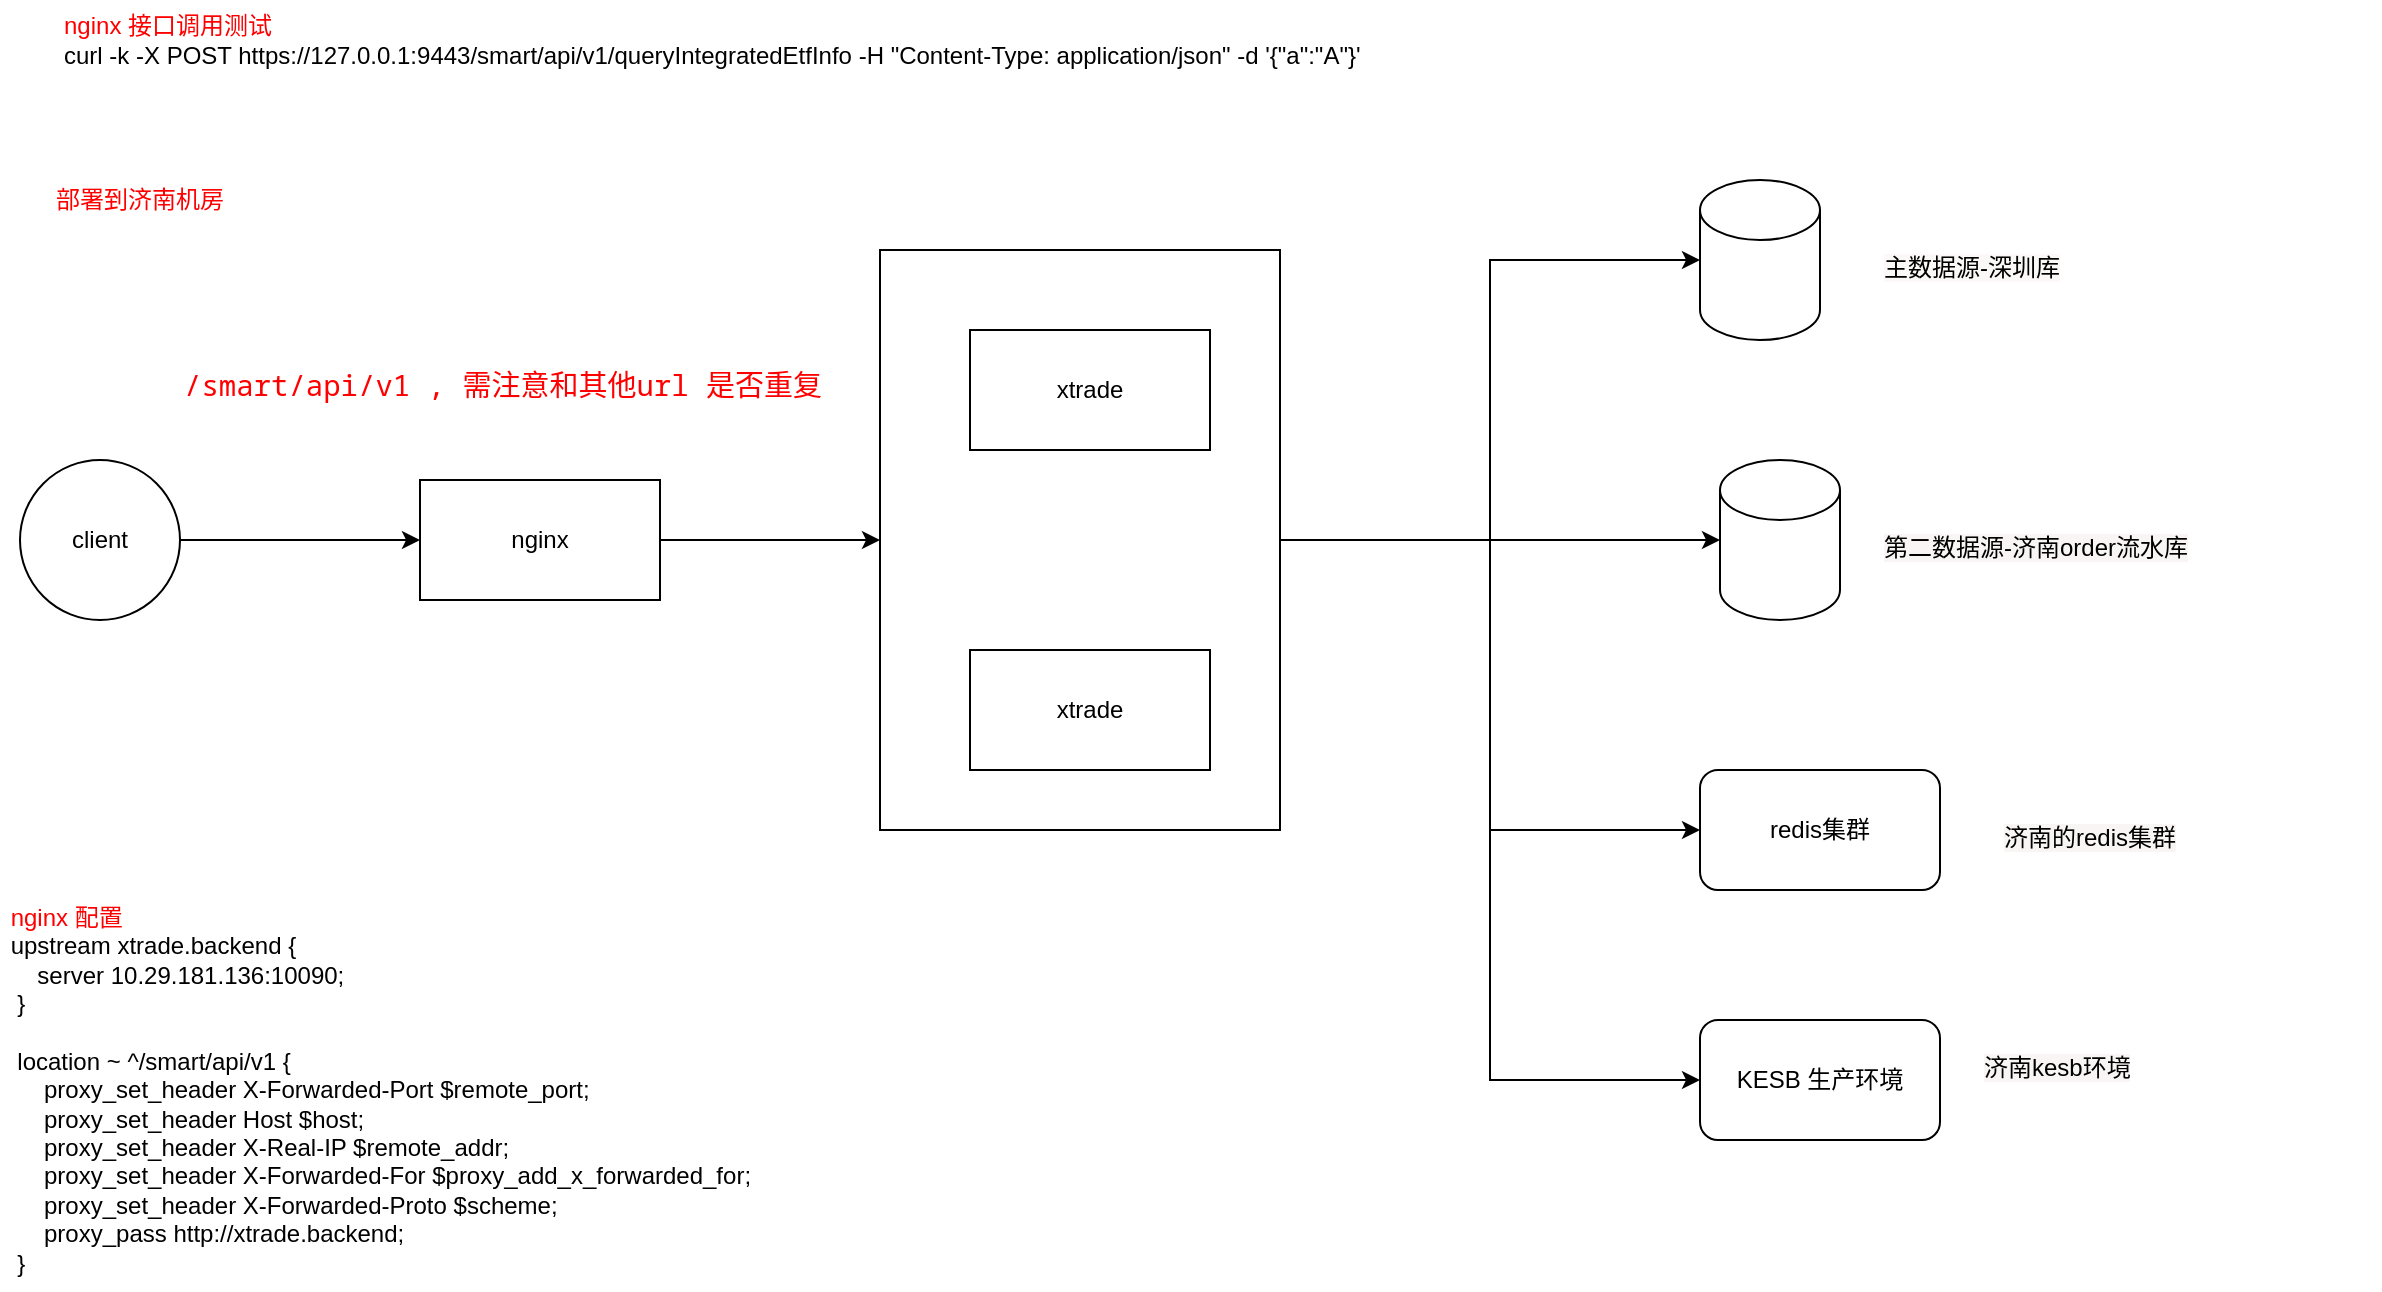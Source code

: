 <mxfile version="26.2.14">
  <diagram name="第 1 页" id="ij-Bpu87PRGgK9VtJWu_">
    <mxGraphModel dx="1426" dy="838" grid="1" gridSize="10" guides="1" tooltips="1" connect="1" arrows="1" fold="1" page="1" pageScale="1" pageWidth="1169" pageHeight="827" math="0" shadow="0">
      <root>
        <mxCell id="0" />
        <mxCell id="1" parent="0" />
        <mxCell id="zA1tRB65HFr1dKg4BN0M-9" style="edgeStyle=orthogonalEdgeStyle;rounded=0;orthogonalLoop=1;jettySize=auto;html=1;entryX=0;entryY=0.5;entryDx=0;entryDy=0;" edge="1" parent="1" source="zA1tRB65HFr1dKg4BN0M-2" target="zA1tRB65HFr1dKg4BN0M-6">
          <mxGeometry relative="1" as="geometry" />
        </mxCell>
        <mxCell id="zA1tRB65HFr1dKg4BN0M-2" value="nginx" style="rounded=0;whiteSpace=wrap;html=1;" vertex="1" parent="1">
          <mxGeometry x="290" y="370" width="120" height="60" as="geometry" />
        </mxCell>
        <mxCell id="zA1tRB65HFr1dKg4BN0M-8" style="edgeStyle=orthogonalEdgeStyle;rounded=0;orthogonalLoop=1;jettySize=auto;html=1;" edge="1" parent="1" source="zA1tRB65HFr1dKg4BN0M-3" target="zA1tRB65HFr1dKg4BN0M-2">
          <mxGeometry relative="1" as="geometry" />
        </mxCell>
        <mxCell id="zA1tRB65HFr1dKg4BN0M-3" value="client" style="ellipse;whiteSpace=wrap;html=1;aspect=fixed;" vertex="1" parent="1">
          <mxGeometry x="90" y="360" width="80" height="80" as="geometry" />
        </mxCell>
        <mxCell id="zA1tRB65HFr1dKg4BN0M-14" style="edgeStyle=orthogonalEdgeStyle;rounded=0;orthogonalLoop=1;jettySize=auto;html=1;" edge="1" parent="1" source="zA1tRB65HFr1dKg4BN0M-6" target="zA1tRB65HFr1dKg4BN0M-10">
          <mxGeometry relative="1" as="geometry" />
        </mxCell>
        <mxCell id="zA1tRB65HFr1dKg4BN0M-15" style="edgeStyle=orthogonalEdgeStyle;rounded=0;orthogonalLoop=1;jettySize=auto;html=1;" edge="1" parent="1" source="zA1tRB65HFr1dKg4BN0M-6" target="zA1tRB65HFr1dKg4BN0M-11">
          <mxGeometry relative="1" as="geometry" />
        </mxCell>
        <mxCell id="zA1tRB65HFr1dKg4BN0M-17" style="edgeStyle=orthogonalEdgeStyle;rounded=0;orthogonalLoop=1;jettySize=auto;html=1;" edge="1" parent="1" source="zA1tRB65HFr1dKg4BN0M-6" target="zA1tRB65HFr1dKg4BN0M-16">
          <mxGeometry relative="1" as="geometry" />
        </mxCell>
        <mxCell id="zA1tRB65HFr1dKg4BN0M-20" style="edgeStyle=orthogonalEdgeStyle;rounded=0;orthogonalLoop=1;jettySize=auto;html=1;entryX=0;entryY=0.5;entryDx=0;entryDy=0;" edge="1" parent="1" source="zA1tRB65HFr1dKg4BN0M-6" target="zA1tRB65HFr1dKg4BN0M-19">
          <mxGeometry relative="1" as="geometry" />
        </mxCell>
        <mxCell id="zA1tRB65HFr1dKg4BN0M-6" value="" style="rounded=0;whiteSpace=wrap;html=1;" vertex="1" parent="1">
          <mxGeometry x="520" y="255" width="200" height="290" as="geometry" />
        </mxCell>
        <mxCell id="zA1tRB65HFr1dKg4BN0M-4" value="xtrade" style="rounded=0;whiteSpace=wrap;html=1;" vertex="1" parent="1">
          <mxGeometry x="565" y="295" width="120" height="60" as="geometry" />
        </mxCell>
        <mxCell id="zA1tRB65HFr1dKg4BN0M-5" value="xtrade" style="rounded=0;whiteSpace=wrap;html=1;" vertex="1" parent="1">
          <mxGeometry x="565" y="455" width="120" height="60" as="geometry" />
        </mxCell>
        <mxCell id="zA1tRB65HFr1dKg4BN0M-7" value="&lt;div style=&quot;font-family: &amp;quot;Cascadia Code&amp;quot;, &amp;quot;Noto Sans Mono&amp;quot;, &amp;quot;Courier New&amp;quot;, &amp;quot;Noto Sans CJK SC&amp;quot;, 微软雅黑, Consolas, &amp;quot;Courier New&amp;quot;, monospace; font-weight: normal; font-size: 14.5px; line-height: 20px; white-space: pre;&quot;&gt;&lt;div style=&quot;&quot;&gt;&lt;span style=&quot;background-color: light-dark(#ffffff, var(--ge-dark-color, #121212));&quot;&gt;&lt;font style=&quot;color: rgb(255, 0, 0);&quot;&gt;/smart/api/v1 , 需注意和其他url 是否重复&lt;/font&gt;&lt;/span&gt;&lt;/div&gt;&lt;/div&gt;" style="text;whiteSpace=wrap;html=1;" vertex="1" parent="1">
          <mxGeometry x="170" y="305" width="140" height="40" as="geometry" />
        </mxCell>
        <mxCell id="zA1tRB65HFr1dKg4BN0M-10" value="" style="shape=cylinder3;whiteSpace=wrap;html=1;boundedLbl=1;backgroundOutline=1;size=15;" vertex="1" parent="1">
          <mxGeometry x="930" y="220" width="60" height="80" as="geometry" />
        </mxCell>
        <mxCell id="zA1tRB65HFr1dKg4BN0M-11" value="" style="shape=cylinder3;whiteSpace=wrap;html=1;boundedLbl=1;backgroundOutline=1;size=15;" vertex="1" parent="1">
          <mxGeometry x="940" y="360" width="60" height="80" as="geometry" />
        </mxCell>
        <mxCell id="zA1tRB65HFr1dKg4BN0M-12" value="&lt;span style=&quot;color: rgb(0, 0, 0); font-family: Helvetica; font-size: 12px; font-style: normal; font-variant-ligatures: normal; font-variant-caps: normal; font-weight: 400; letter-spacing: normal; orphans: 2; text-align: center; text-indent: 0px; text-transform: none; widows: 2; word-spacing: 0px; -webkit-text-stroke-width: 0px; white-space: normal; text-decoration-thickness: initial; text-decoration-style: initial; text-decoration-color: initial; float: none; background-color: light-dark(rgb(249, 245, 245), rgb(34, 34, 34)); display: inline !important;&quot;&gt;第二数据源-济南order流水库&lt;/span&gt;" style="text;whiteSpace=wrap;html=1;" vertex="1" parent="1">
          <mxGeometry x="1020" y="390" width="190" height="40" as="geometry" />
        </mxCell>
        <mxCell id="zA1tRB65HFr1dKg4BN0M-13" value="&lt;span style=&quot;color: rgb(0, 0, 0); font-family: Helvetica; font-size: 12px; font-style: normal; font-variant-ligatures: normal; font-variant-caps: normal; font-weight: 400; letter-spacing: normal; orphans: 2; text-align: center; text-indent: 0px; text-transform: none; widows: 2; word-spacing: 0px; -webkit-text-stroke-width: 0px; white-space: normal; text-decoration-thickness: initial; text-decoration-style: initial; text-decoration-color: initial; float: none; background-color: light-dark(rgb(252, 248, 248), rgb(34, 34, 34)); display: inline !important;&quot;&gt;主数据源-深圳库&lt;/span&gt;" style="text;whiteSpace=wrap;html=1;" vertex="1" parent="1">
          <mxGeometry x="1020" y="250" width="120" height="40" as="geometry" />
        </mxCell>
        <mxCell id="zA1tRB65HFr1dKg4BN0M-16" value="redis集群" style="rounded=1;whiteSpace=wrap;html=1;" vertex="1" parent="1">
          <mxGeometry x="930" y="515" width="120" height="60" as="geometry" />
        </mxCell>
        <mxCell id="zA1tRB65HFr1dKg4BN0M-18" value="&lt;span style=&quot;color: rgb(0, 0, 0); font-family: Helvetica; font-size: 12px; font-style: normal; font-variant-ligatures: normal; font-variant-caps: normal; font-weight: 400; letter-spacing: normal; orphans: 2; text-align: center; text-indent: 0px; text-transform: none; widows: 2; word-spacing: 0px; -webkit-text-stroke-width: 0px; white-space: normal; text-decoration-thickness: initial; text-decoration-style: initial; text-decoration-color: initial; float: none; background-color: light-dark(rgb(249, 245, 245), rgb(34, 34, 34)); display: inline !important;&quot;&gt;济南的redis集群&lt;/span&gt;" style="text;whiteSpace=wrap;html=1;" vertex="1" parent="1">
          <mxGeometry x="1080" y="535" width="190" height="40" as="geometry" />
        </mxCell>
        <mxCell id="zA1tRB65HFr1dKg4BN0M-19" value="KESB 生产环境" style="rounded=1;whiteSpace=wrap;html=1;" vertex="1" parent="1">
          <mxGeometry x="930" y="640" width="120" height="60" as="geometry" />
        </mxCell>
        <mxCell id="zA1tRB65HFr1dKg4BN0M-21" value="&lt;div&gt;&lt;font style=&quot;color: rgb(255, 0, 0);&quot;&gt;nginx 接口调用测试&lt;/font&gt;&lt;/div&gt;&lt;div&gt;curl -k -X POST https://127.0.0.1:9443/smart/api/v1/queryIntegratedEtfInfo -H &quot;Content-Type: application/json&quot; -d &#39;{&quot;a&quot;:&quot;A&quot;}&#39;&lt;/div&gt;" style="text;html=1;align=left;verticalAlign=middle;resizable=0;points=[];autosize=1;strokeColor=none;fillColor=none;" vertex="1" parent="1">
          <mxGeometry x="110" y="130" width="670" height="40" as="geometry" />
        </mxCell>
        <mxCell id="zA1tRB65HFr1dKg4BN0M-22" value="&lt;div&gt;&lt;font style=&quot;color: rgb(255, 0, 0);&quot;&gt;&amp;nbsp;nginx 配置&lt;/font&gt;&lt;/div&gt;&lt;div&gt;&amp;nbsp;upstream xtrade.backend {&lt;/div&gt;&lt;div&gt;&amp;nbsp; &amp;nbsp; &amp;nbsp;server 10.29.181.136:10090;&lt;/div&gt;&lt;div&gt;&amp;nbsp; }&lt;/div&gt;&lt;div&gt;&amp;nbsp;&lt;/div&gt;&lt;div&gt;&lt;div&gt;&amp;nbsp; location ~ ^/smart/api/v1 {&lt;/div&gt;&lt;div&gt;&amp;nbsp; &amp;nbsp; &amp;nbsp; proxy_set_header X-Forwarded-Port $remote_port;&lt;/div&gt;&lt;div&gt;&amp;nbsp; &amp;nbsp; &amp;nbsp; proxy_set_header Host $host;&lt;/div&gt;&lt;div&gt;&amp;nbsp; &amp;nbsp; &amp;nbsp; proxy_set_header X-Real-IP $remote_addr;&lt;/div&gt;&lt;div&gt;&amp;nbsp; &amp;nbsp; &amp;nbsp; proxy_set_header X-Forwarded-For $proxy_add_x_forwarded_for;&lt;/div&gt;&lt;div&gt;&amp;nbsp; &amp;nbsp; &amp;nbsp; proxy_set_header X-Forwarded-Proto $scheme;&lt;/div&gt;&lt;div&gt;&amp;nbsp; &amp;nbsp; &amp;nbsp; proxy_pass http://xtrade.backend;&lt;/div&gt;&lt;div&gt;&amp;nbsp; }&lt;/div&gt;&lt;/div&gt;" style="text;html=1;align=left;verticalAlign=middle;resizable=0;points=[];autosize=1;strokeColor=none;fillColor=none;" vertex="1" parent="1">
          <mxGeometry x="80" y="575" width="400" height="200" as="geometry" />
        </mxCell>
        <mxCell id="zA1tRB65HFr1dKg4BN0M-23" value="&lt;font style=&quot;color: rgb(255, 0, 0);&quot;&gt;部署到济南机房&lt;/font&gt;" style="text;html=1;align=center;verticalAlign=middle;whiteSpace=wrap;rounded=0;" vertex="1" parent="1">
          <mxGeometry x="80" y="220" width="140" height="20" as="geometry" />
        </mxCell>
        <mxCell id="zA1tRB65HFr1dKg4BN0M-24" value="&lt;span style=&quot;color: rgb(0, 0, 0); font-family: Helvetica; font-size: 12px; font-style: normal; font-variant-ligatures: normal; font-variant-caps: normal; font-weight: 400; letter-spacing: normal; orphans: 2; text-align: center; text-indent: 0px; text-transform: none; widows: 2; word-spacing: 0px; -webkit-text-stroke-width: 0px; white-space: normal; text-decoration-thickness: initial; text-decoration-style: initial; text-decoration-color: initial; float: none; background-color: light-dark(rgb(249, 245, 245), rgb(34, 34, 34)); display: inline !important;&quot;&gt;济南kesb环境&lt;/span&gt;" style="text;whiteSpace=wrap;html=1;" vertex="1" parent="1">
          <mxGeometry x="1070" y="650" width="190" height="40" as="geometry" />
        </mxCell>
      </root>
    </mxGraphModel>
  </diagram>
</mxfile>
